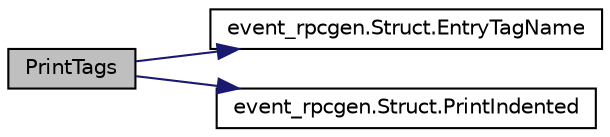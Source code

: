 digraph G
{
  edge [fontname="Helvetica",fontsize="10",labelfontname="Helvetica",labelfontsize="10"];
  node [fontname="Helvetica",fontsize="10",shape=record];
  rankdir="LR";
  Node1 [label="PrintTags",height=0.2,width=0.4,color="black", fillcolor="grey75", style="filled" fontcolor="black"];
  Node1 -> Node2 [color="midnightblue",fontsize="10",style="solid",fontname="Helvetica"];
  Node2 [label="event_rpcgen.Struct.EntryTagName",height=0.2,width=0.4,color="black", fillcolor="white", style="filled",URL="$classevent__rpcgen_1_1_struct.html#a6cc964ba5336499f1ae4ab464a791435"];
  Node1 -> Node3 [color="midnightblue",fontsize="10",style="solid",fontname="Helvetica"];
  Node3 [label="event_rpcgen.Struct.PrintIndented",height=0.2,width=0.4,color="black", fillcolor="white", style="filled",URL="$classevent__rpcgen_1_1_struct.html#af8deacfbd6c17ee31ddeb17d8aa010a6"];
}

